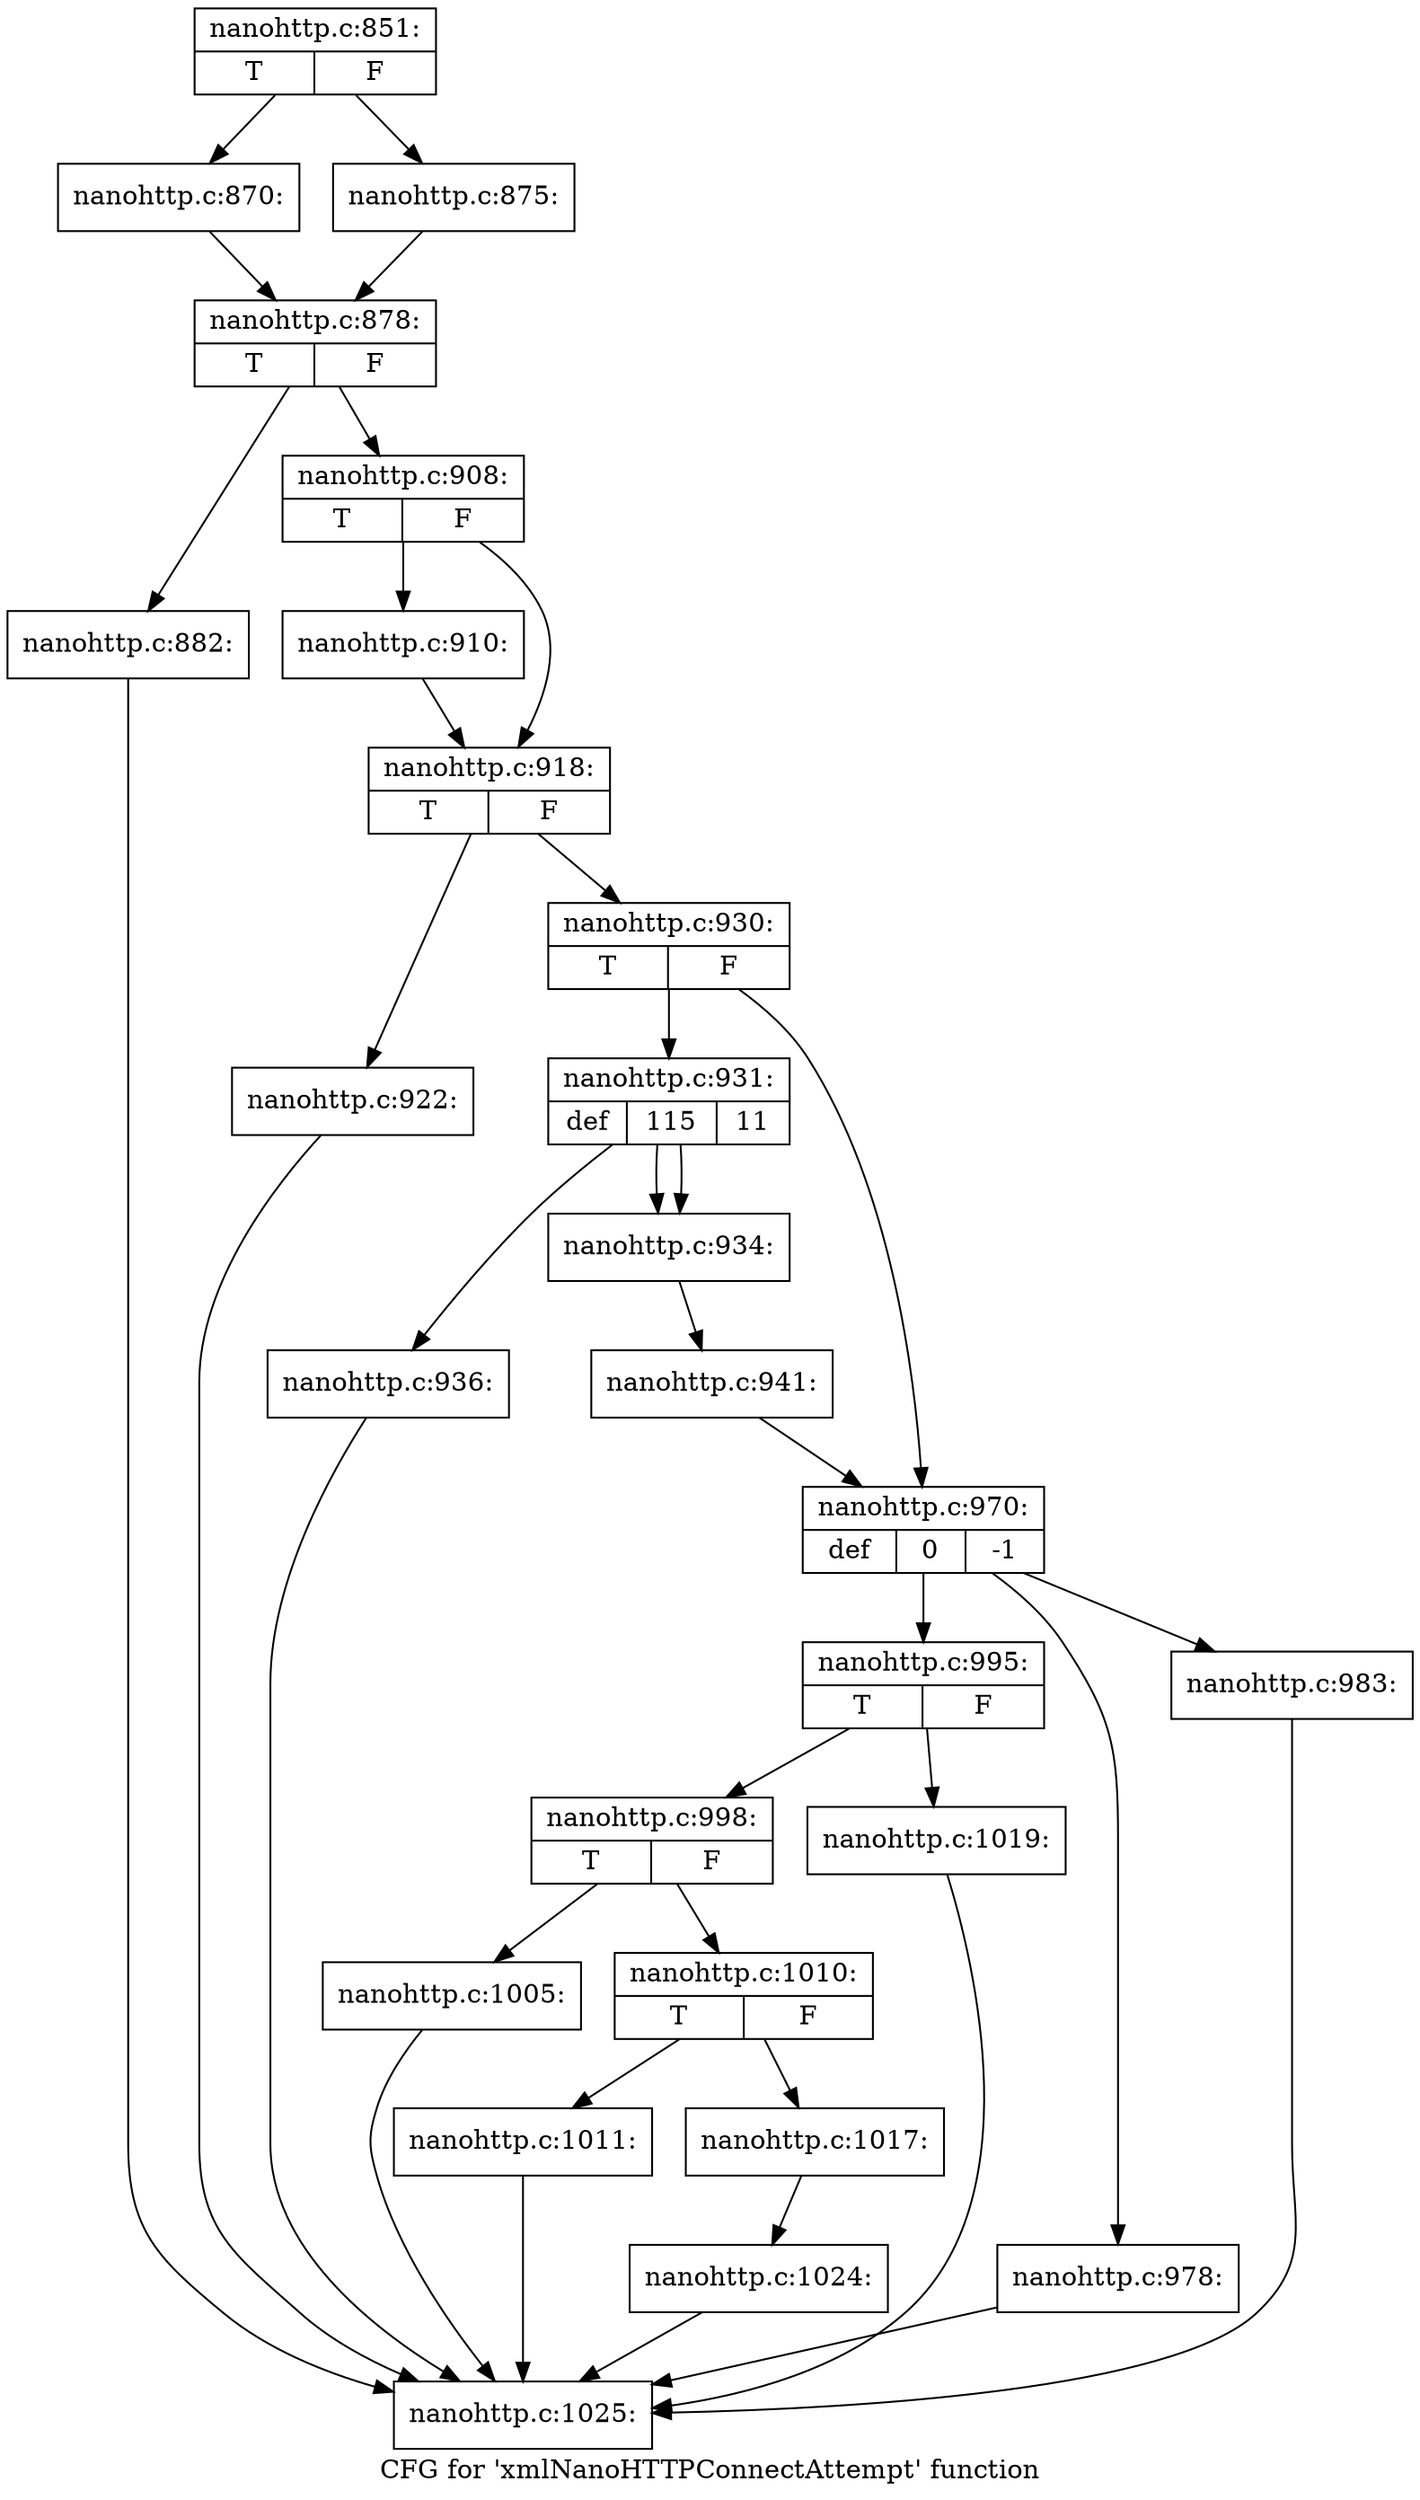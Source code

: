 digraph "CFG for 'xmlNanoHTTPConnectAttempt' function" {
	label="CFG for 'xmlNanoHTTPConnectAttempt' function";

	Node0x448c2c0 [shape=record,label="{nanohttp.c:851:|{<s0>T|<s1>F}}"];
	Node0x448c2c0 -> Node0x442e280;
	Node0x448c2c0 -> Node0x442e320;
	Node0x442e280 [shape=record,label="{nanohttp.c:870:}"];
	Node0x442e280 -> Node0x442e2d0;
	Node0x442e320 [shape=record,label="{nanohttp.c:875:}"];
	Node0x442e320 -> Node0x442e2d0;
	Node0x442e2d0 [shape=record,label="{nanohttp.c:878:|{<s0>T|<s1>F}}"];
	Node0x442e2d0 -> Node0x442f680;
	Node0x442e2d0 -> Node0x442f6d0;
	Node0x442f680 [shape=record,label="{nanohttp.c:882:}"];
	Node0x442f680 -> Node0x448c760;
	Node0x442f6d0 [shape=record,label="{nanohttp.c:908:|{<s0>T|<s1>F}}"];
	Node0x442f6d0 -> Node0x4431c00;
	Node0x442f6d0 -> Node0x4431c50;
	Node0x4431c00 [shape=record,label="{nanohttp.c:910:}"];
	Node0x4431c00 -> Node0x4431c50;
	Node0x4431c50 [shape=record,label="{nanohttp.c:918:|{<s0>T|<s1>F}}"];
	Node0x4431c50 -> Node0x4494f40;
	Node0x4431c50 -> Node0x44958e0;
	Node0x4494f40 [shape=record,label="{nanohttp.c:922:}"];
	Node0x4494f40 -> Node0x448c760;
	Node0x44958e0 [shape=record,label="{nanohttp.c:930:|{<s0>T|<s1>F}}"];
	Node0x44958e0 -> Node0x4496130;
	Node0x44958e0 -> Node0x4496180;
	Node0x4496130 [shape=record,label="{nanohttp.c:931:|{<s0>def|<s1>115|<s2>11}}"];
	Node0x4496130 -> Node0x4496ce0;
	Node0x4496130 -> Node0x4496f50;
	Node0x4496130 -> Node0x4496f50;
	Node0x4496f50 [shape=record,label="{nanohttp.c:934:}"];
	Node0x4496f50 -> Node0x4496700;
	Node0x4496ce0 [shape=record,label="{nanohttp.c:936:}"];
	Node0x4496ce0 -> Node0x448c760;
	Node0x4496700 [shape=record,label="{nanohttp.c:941:}"];
	Node0x4496700 -> Node0x4496180;
	Node0x4496180 [shape=record,label="{nanohttp.c:970:|{<s0>def|<s1>0|<s2>-1}}"];
	Node0x4496180 -> Node0x44978d0;
	Node0x4496180 -> Node0x4497f10;
	Node0x4496180 -> Node0x4498440;
	Node0x4497f10 [shape=record,label="{nanohttp.c:978:}"];
	Node0x4497f10 -> Node0x448c760;
	Node0x4498440 [shape=record,label="{nanohttp.c:983:}"];
	Node0x4498440 -> Node0x448c760;
	Node0x44978d0 [shape=record,label="{nanohttp.c:995:|{<s0>T|<s1>F}}"];
	Node0x44978d0 -> Node0x4497c10;
	Node0x44978d0 -> Node0x4498ab0;
	Node0x4497c10 [shape=record,label="{nanohttp.c:998:|{<s0>T|<s1>F}}"];
	Node0x4497c10 -> Node0x4499300;
	Node0x4497c10 -> Node0x4499350;
	Node0x4499300 [shape=record,label="{nanohttp.c:1005:}"];
	Node0x4499300 -> Node0x448c760;
	Node0x4499350 [shape=record,label="{nanohttp.c:1010:|{<s0>T|<s1>F}}"];
	Node0x4499350 -> Node0x4499a80;
	Node0x4499350 -> Node0x449a350;
	Node0x4499a80 [shape=record,label="{nanohttp.c:1011:}"];
	Node0x4499a80 -> Node0x448c760;
	Node0x449a350 [shape=record,label="{nanohttp.c:1017:}"];
	Node0x449a350 -> Node0x4498a60;
	Node0x4498ab0 [shape=record,label="{nanohttp.c:1019:}"];
	Node0x4498ab0 -> Node0x448c760;
	Node0x4498a60 [shape=record,label="{nanohttp.c:1024:}"];
	Node0x4498a60 -> Node0x448c760;
	Node0x448c760 [shape=record,label="{nanohttp.c:1025:}"];
}
